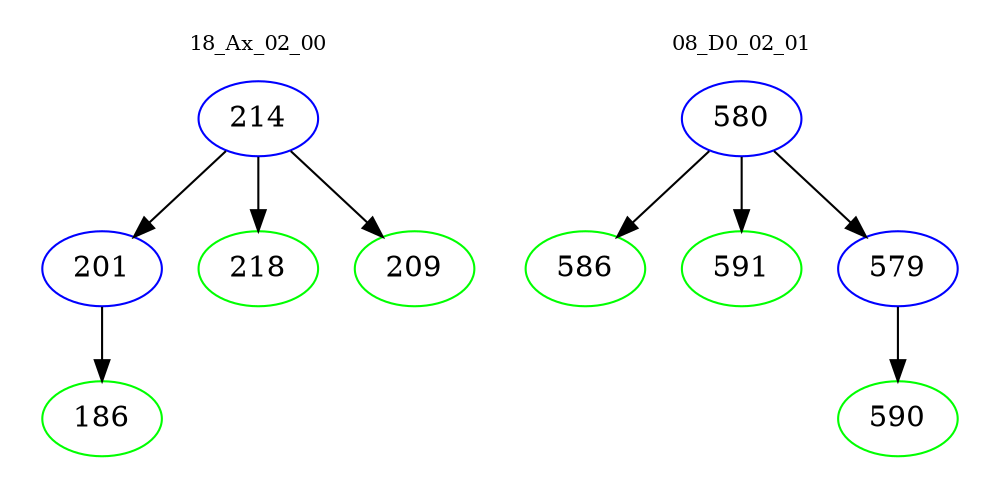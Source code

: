 digraph{
subgraph cluster_0 {
color = white
label = "18_Ax_02_00";
fontsize=10;
T0_214 [label="214", color="blue"]
T0_214 -> T0_201 [color="black"]
T0_201 [label="201", color="blue"]
T0_201 -> T0_186 [color="black"]
T0_186 [label="186", color="green"]
T0_214 -> T0_218 [color="black"]
T0_218 [label="218", color="green"]
T0_214 -> T0_209 [color="black"]
T0_209 [label="209", color="green"]
}
subgraph cluster_1 {
color = white
label = "08_D0_02_01";
fontsize=10;
T1_580 [label="580", color="blue"]
T1_580 -> T1_586 [color="black"]
T1_586 [label="586", color="green"]
T1_580 -> T1_591 [color="black"]
T1_591 [label="591", color="green"]
T1_580 -> T1_579 [color="black"]
T1_579 [label="579", color="blue"]
T1_579 -> T1_590 [color="black"]
T1_590 [label="590", color="green"]
}
}
